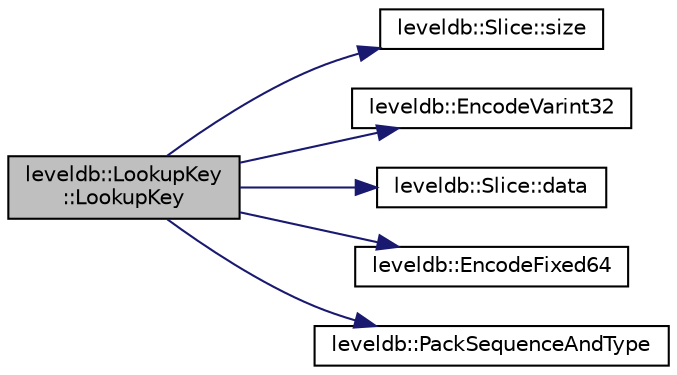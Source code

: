 digraph "leveldb::LookupKey::LookupKey"
{
  edge [fontname="Helvetica",fontsize="10",labelfontname="Helvetica",labelfontsize="10"];
  node [fontname="Helvetica",fontsize="10",shape=record];
  rankdir="LR";
  Node1 [label="leveldb::LookupKey\l::LookupKey",height=0.2,width=0.4,color="black", fillcolor="grey75", style="filled" fontcolor="black"];
  Node1 -> Node2 [color="midnightblue",fontsize="10",style="solid"];
  Node2 [label="leveldb::Slice::size",height=0.2,width=0.4,color="black", fillcolor="white", style="filled",URL="$classleveldb_1_1_slice.html#a947d3173f04f8a30553e89046daf91d5"];
  Node1 -> Node3 [color="midnightblue",fontsize="10",style="solid"];
  Node3 [label="leveldb::EncodeVarint32",height=0.2,width=0.4,color="black", fillcolor="white", style="filled",URL="$namespaceleveldb.html#ac5e7a0e0356b856317349a870e3bfb41"];
  Node1 -> Node4 [color="midnightblue",fontsize="10",style="solid"];
  Node4 [label="leveldb::Slice::data",height=0.2,width=0.4,color="black", fillcolor="white", style="filled",URL="$classleveldb_1_1_slice.html#aa64861043d9deee6889461bf0593cf73"];
  Node1 -> Node5 [color="midnightblue",fontsize="10",style="solid"];
  Node5 [label="leveldb::EncodeFixed64",height=0.2,width=0.4,color="black", fillcolor="white", style="filled",URL="$namespaceleveldb.html#a725a2c0ebf763116b4ca3fb78564ff70"];
  Node1 -> Node6 [color="midnightblue",fontsize="10",style="solid"];
  Node6 [label="leveldb::PackSequenceAndType",height=0.2,width=0.4,color="black", fillcolor="white", style="filled",URL="$namespaceleveldb.html#aefa1c5ac4d405fe1077c19fa2fe68647"];
}

